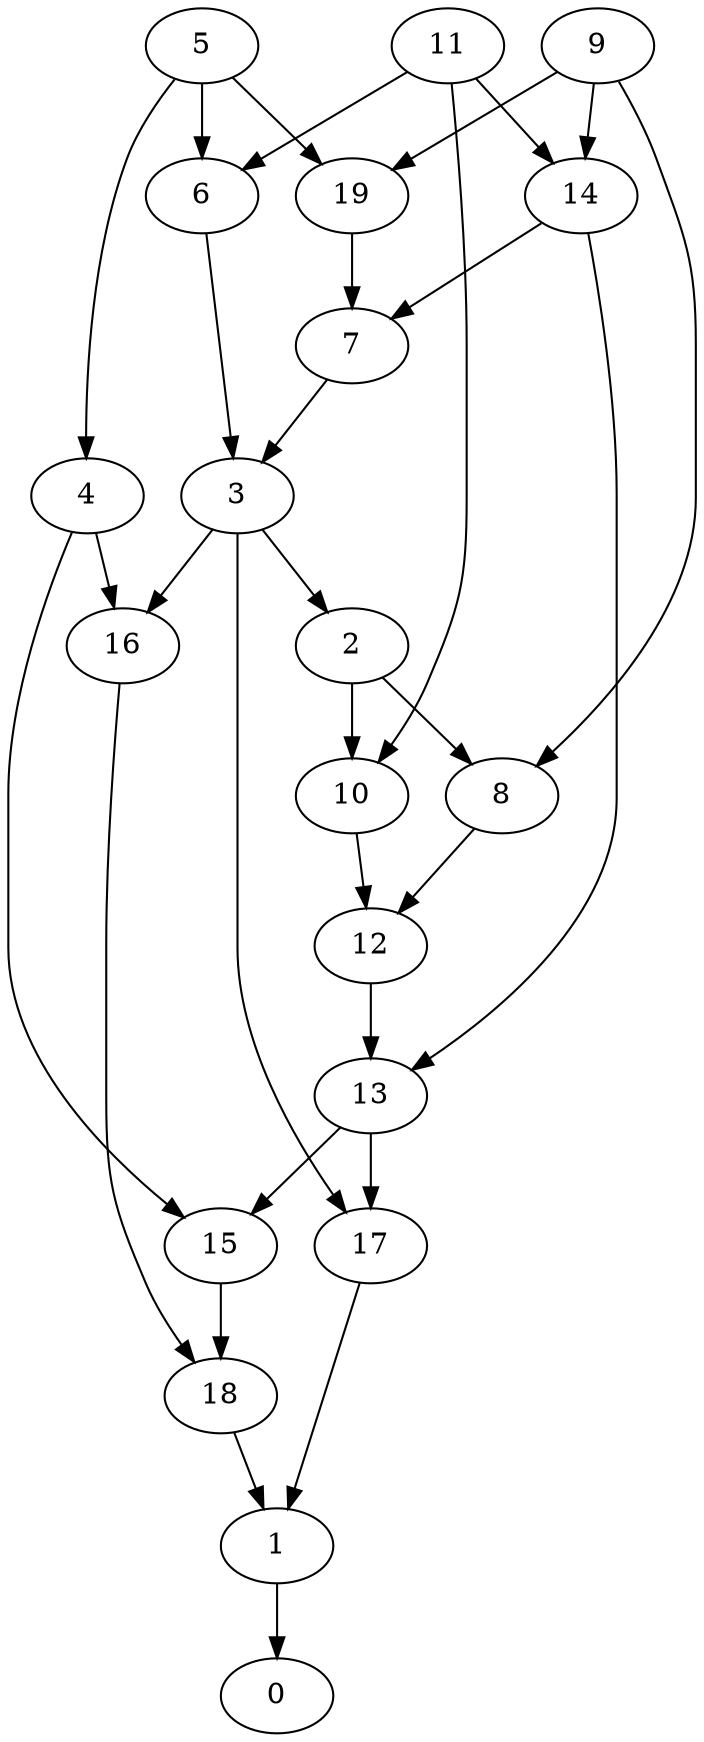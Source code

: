 digraph network {
  1 -> 0;
  3 -> 2;
  5 -> 4;
  6 -> 3;
  7 -> 3;
  2 -> 8;
  9 -> 8;
  2 -> 10;
  11 -> 10;
  8 -> 12;
  10 -> 12;
  12 -> 13;
  14 -> 13;
  4 -> 15;
  13 -> 15;
  4 -> 16;
  3 -> 16;
  13 -> 17;
  3 -> 17;
  15 -> 18;
  16 -> 18;
  17 -> 1;
  18 -> 1;
  9 -> 14;
  11 -> 14;
  9 -> 19;
  5 -> 19;
  11 -> 6;
  5 -> 6;
  14 -> 7;
  19 -> 7;
}
